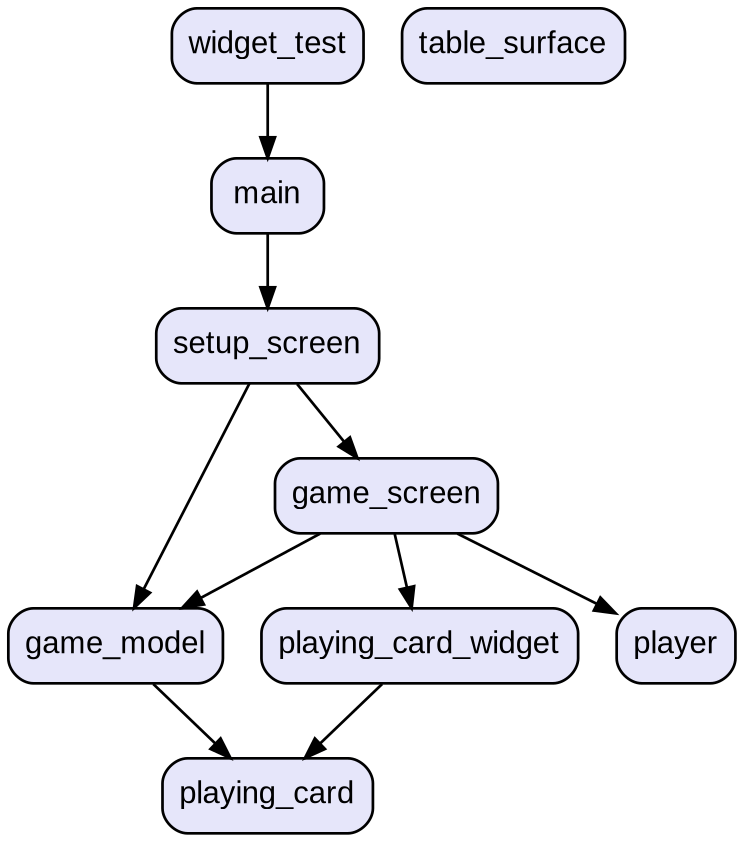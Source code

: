 digraph "" {
  graph [style=rounded fontname="Arial Black" fontsize=13 penwidth=2.6];
  node [shape=rect style="filled,rounded" fontname=Arial fontsize=15 fillcolor=Lavender penwidth=1.3];
  edge [penwidth=1.3];
  "/lib/game_model.dart" [label="game_model"];
  "/lib/game_screen.dart" [label="game_screen"];
  "/lib/main.dart" [label="main"];
  "/lib/playing_card.dart" [label="playing_card"];
  "/lib/playing_card_widget.dart" [label="playing_card_widget"];
  "/lib/setup_screen.dart" [label="setup_screen"];
  "/lib/widgets/player.dart" [label="player"];
  "/lib/widgets/table_surface.dart" [label="table_surface"];
  "/test/widget_test.dart" [label="widget_test"];
  "/lib/game_model.dart" -> "/lib/playing_card.dart";
  "/lib/game_screen.dart" -> "/lib/game_model.dart";
  "/lib/game_screen.dart" -> "/lib/widgets/player.dart";
  "/lib/game_screen.dart" -> "/lib/playing_card_widget.dart";
  "/lib/main.dart" -> "/lib/setup_screen.dart";
  "/lib/playing_card_widget.dart" -> "/lib/playing_card.dart";
  "/lib/setup_screen.dart" -> "/lib/game_model.dart";
  "/lib/setup_screen.dart" -> "/lib/game_screen.dart";
  "/test/widget_test.dart" -> "/lib/main.dart";
}
